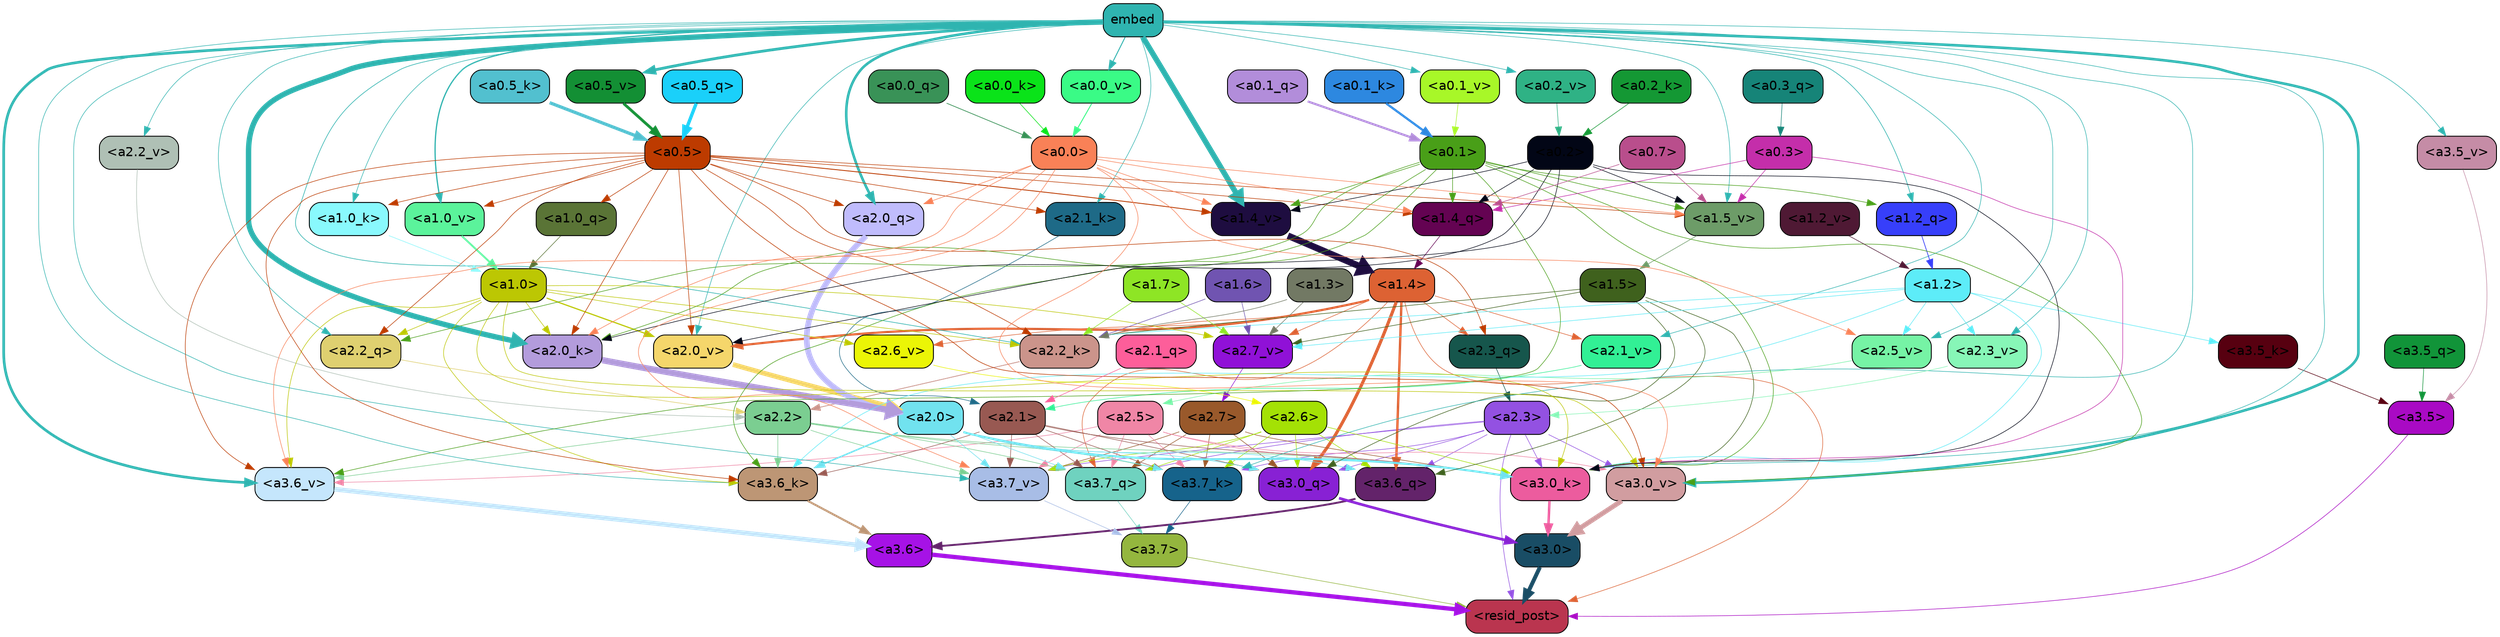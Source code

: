 strict digraph "" {
	graph [bgcolor=transparent,
		layout=dot,
		overlap=false,
		splines=true
	];
	"<a3.7>"	[color=black,
		fillcolor="#94b63e",
		fontname=Helvetica,
		shape=box,
		style="filled, rounded"];
	"<resid_post>"	[color=black,
		fillcolor="#ba354f",
		fontname=Helvetica,
		shape=box,
		style="filled, rounded"];
	"<a3.7>" -> "<resid_post>"	[color="#94b63e",
		penwidth=0.6];
	"<a3.6>"	[color=black,
		fillcolor="#a612e6",
		fontname=Helvetica,
		shape=box,
		style="filled, rounded"];
	"<a3.6>" -> "<resid_post>"	[color="#a612e6",
		penwidth=4.648244500160217];
	"<a3.5>"	[color=black,
		fillcolor="#a90ac4",
		fontname=Helvetica,
		shape=box,
		style="filled, rounded"];
	"<a3.5>" -> "<resid_post>"	[color="#a90ac4",
		penwidth=0.6];
	"<a3.0>"	[color=black,
		fillcolor="#194d65",
		fontname=Helvetica,
		shape=box,
		style="filled, rounded"];
	"<a3.0>" -> "<resid_post>"	[color="#194d65",
		penwidth=4.3288813829422];
	"<a2.3>"	[color=black,
		fillcolor="#9351e2",
		fontname=Helvetica,
		shape=box,
		style="filled, rounded"];
	"<a2.3>" -> "<resid_post>"	[color="#9351e2",
		penwidth=0.6];
	"<a3.7_q>"	[color=black,
		fillcolor="#6fd2bf",
		fontname=Helvetica,
		shape=box,
		style="filled, rounded"];
	"<a2.3>" -> "<a3.7_q>"	[color="#9351e2",
		penwidth=0.6];
	"<a3.6_q>"	[color=black,
		fillcolor="#63236a",
		fontname=Helvetica,
		shape=box,
		style="filled, rounded"];
	"<a2.3>" -> "<a3.6_q>"	[color="#9351e2",
		penwidth=0.6];
	"<a3.0_q>"	[color=black,
		fillcolor="#8821d4",
		fontname=Helvetica,
		shape=box,
		style="filled, rounded"];
	"<a2.3>" -> "<a3.0_q>"	[color="#9351e2",
		penwidth=0.6];
	"<a3.7_k>"	[color=black,
		fillcolor="#16638b",
		fontname=Helvetica,
		shape=box,
		style="filled, rounded"];
	"<a2.3>" -> "<a3.7_k>"	[color="#9351e2",
		penwidth=0.6];
	"<a3.0_k>"	[color=black,
		fillcolor="#ec5c9e",
		fontname=Helvetica,
		shape=box,
		style="filled, rounded"];
	"<a2.3>" -> "<a3.0_k>"	[color="#9351e2",
		penwidth=0.6];
	"<a3.7_v>"	[color=black,
		fillcolor="#a8bde6",
		fontname=Helvetica,
		shape=box,
		style="filled, rounded"];
	"<a2.3>" -> "<a3.7_v>"	[color="#9351e2",
		penwidth=0.6];
	"<a3.0_v>"	[color=black,
		fillcolor="#d19da0",
		fontname=Helvetica,
		shape=box,
		style="filled, rounded"];
	"<a2.3>" -> "<a3.0_v>"	[color="#9351e2",
		penwidth=0.6];
	"<a1.4>"	[color=black,
		fillcolor="#dd6233",
		fontname=Helvetica,
		shape=box,
		style="filled, rounded"];
	"<a1.4>" -> "<resid_post>"	[color="#dd6233",
		penwidth=0.6];
	"<a1.4>" -> "<a3.7_q>"	[color="#dd6233",
		penwidth=0.6];
	"<a1.4>" -> "<a3.6_q>"	[color="#dd6233",
		penwidth=2.5397292599081993];
	"<a1.4>" -> "<a3.0_q>"	[color="#dd6233",
		penwidth=3.3985572457313538];
	"<a2.3_q>"	[color=black,
		fillcolor="#16564c",
		fontname=Helvetica,
		shape=box,
		style="filled, rounded"];
	"<a1.4>" -> "<a2.3_q>"	[color="#dd6233",
		penwidth=0.6];
	"<a2.2_k>"	[color=black,
		fillcolor="#cb948b",
		fontname=Helvetica,
		shape=box,
		style="filled, rounded"];
	"<a1.4>" -> "<a2.2_k>"	[color="#dd6233",
		penwidth=0.6];
	"<a2.7_v>"	[color=black,
		fillcolor="#9011d7",
		fontname=Helvetica,
		shape=box,
		style="filled, rounded"];
	"<a1.4>" -> "<a2.7_v>"	[color="#dd6233",
		penwidth=0.6];
	"<a2.6_v>"	[color=black,
		fillcolor="#ebf506",
		fontname=Helvetica,
		shape=box,
		style="filled, rounded"];
	"<a1.4>" -> "<a2.6_v>"	[color="#dd6233",
		penwidth=0.6];
	"<a2.1_v>"	[color=black,
		fillcolor="#32f095",
		fontname=Helvetica,
		shape=box,
		style="filled, rounded"];
	"<a1.4>" -> "<a2.1_v>"	[color="#dd6233",
		penwidth=0.6];
	"<a2.0_v>"	[color=black,
		fillcolor="#f5d66b",
		fontname=Helvetica,
		shape=box,
		style="filled, rounded"];
	"<a1.4>" -> "<a2.0_v>"	[color="#dd6233",
		penwidth=2.3308929204940796];
	"<a3.7_q>" -> "<a3.7>"	[color="#6fd2bf",
		penwidth=0.6];
	"<a3.6_q>" -> "<a3.6>"	[color="#63236a",
		penwidth=2.03758105635643];
	"<a3.5_q>"	[color=black,
		fillcolor="#119439",
		fontname=Helvetica,
		shape=box,
		style="filled, rounded"];
	"<a3.5_q>" -> "<a3.5>"	[color="#119439",
		penwidth=0.6];
	"<a3.0_q>" -> "<a3.0>"	[color="#8821d4",
		penwidth=2.8638100624084473];
	"<a3.7_k>" -> "<a3.7>"	[color="#16638b",
		penwidth=0.6];
	"<a3.6_k>"	[color=black,
		fillcolor="#bd9675",
		fontname=Helvetica,
		shape=box,
		style="filled, rounded"];
	"<a3.6_k>" -> "<a3.6>"	[color="#bd9675",
		penwidth=2.174198240041733];
	"<a3.5_k>"	[color=black,
		fillcolor="#570010",
		fontname=Helvetica,
		shape=box,
		style="filled, rounded"];
	"<a3.5_k>" -> "<a3.5>"	[color="#570010",
		penwidth=0.6];
	"<a3.0_k>" -> "<a3.0>"	[color="#ec5c9e",
		penwidth=2.6274144649505615];
	"<a3.7_v>" -> "<a3.7>"	[color="#a8bde6",
		penwidth=0.6];
	"<a3.6_v>"	[color=black,
		fillcolor="#c5e6fc",
		fontname=Helvetica,
		shape=box,
		style="filled, rounded"];
	"<a3.6_v>" -> "<a3.6>"	[color="#c5e6fc",
		penwidth=5.002329230308533];
	"<a3.5_v>"	[color=black,
		fillcolor="#c58ca6",
		fontname=Helvetica,
		shape=box,
		style="filled, rounded"];
	"<a3.5_v>" -> "<a3.5>"	[color="#c58ca6",
		penwidth=0.6];
	"<a3.0_v>" -> "<a3.0>"	[color="#d19da0",
		penwidth=5.188832879066467];
	"<a2.7>"	[color=black,
		fillcolor="#99592b",
		fontname=Helvetica,
		shape=box,
		style="filled, rounded"];
	"<a2.7>" -> "<a3.7_q>"	[color="#99592b",
		penwidth=0.6];
	"<a2.7>" -> "<a3.0_q>"	[color="#99592b",
		penwidth=0.6];
	"<a2.7>" -> "<a3.7_k>"	[color="#99592b",
		penwidth=0.6];
	"<a2.7>" -> "<a3.0_k>"	[color="#99592b",
		penwidth=0.6];
	"<a2.7>" -> "<a3.7_v>"	[color="#99592b",
		penwidth=0.6];
	"<a2.6>"	[color=black,
		fillcolor="#a4e105",
		fontname=Helvetica,
		shape=box,
		style="filled, rounded"];
	"<a2.6>" -> "<a3.7_q>"	[color="#a4e105",
		penwidth=0.6];
	"<a2.6>" -> "<a3.6_q>"	[color="#a4e105",
		penwidth=0.6];
	"<a2.6>" -> "<a3.0_q>"	[color="#a4e105",
		penwidth=0.6];
	"<a2.6>" -> "<a3.7_k>"	[color="#a4e105",
		penwidth=0.6];
	"<a2.6>" -> "<a3.0_k>"	[color="#a4e105",
		penwidth=0.6];
	"<a2.6>" -> "<a3.7_v>"	[color="#a4e105",
		penwidth=0.6];
	"<a2.5>"	[color=black,
		fillcolor="#f086a6",
		fontname=Helvetica,
		shape=box,
		style="filled, rounded"];
	"<a2.5>" -> "<a3.7_q>"	[color="#f086a6",
		penwidth=0.6];
	"<a2.5>" -> "<a3.7_k>"	[color="#f086a6",
		penwidth=0.6];
	"<a2.5>" -> "<a3.0_k>"	[color="#f086a6",
		penwidth=0.6];
	"<a2.5>" -> "<a3.7_v>"	[color="#f086a6",
		penwidth=0.6];
	"<a2.5>" -> "<a3.6_v>"	[color="#f086a6",
		penwidth=0.6];
	"<a2.5>" -> "<a3.0_v>"	[color="#f086a6",
		penwidth=0.6];
	"<a2.2>"	[color=black,
		fillcolor="#7bce91",
		fontname=Helvetica,
		shape=box,
		style="filled, rounded"];
	"<a2.2>" -> "<a3.7_q>"	[color="#7bce91",
		penwidth=0.6];
	"<a2.2>" -> "<a3.7_k>"	[color="#7bce91",
		penwidth=0.6];
	"<a2.2>" -> "<a3.6_k>"	[color="#7bce91",
		penwidth=0.6];
	"<a2.2>" -> "<a3.0_k>"	[color="#7bce91",
		penwidth=0.6];
	"<a2.2>" -> "<a3.7_v>"	[color="#7bce91",
		penwidth=0.6];
	"<a2.2>" -> "<a3.6_v>"	[color="#7bce91",
		penwidth=0.6];
	"<a2.1>"	[color=black,
		fillcolor="#985952",
		fontname=Helvetica,
		shape=box,
		style="filled, rounded"];
	"<a2.1>" -> "<a3.7_q>"	[color="#985952",
		penwidth=0.6];
	"<a2.1>" -> "<a3.0_q>"	[color="#985952",
		penwidth=0.6];
	"<a2.1>" -> "<a3.7_k>"	[color="#985952",
		penwidth=0.6];
	"<a2.1>" -> "<a3.6_k>"	[color="#985952",
		penwidth=0.6];
	"<a2.1>" -> "<a3.0_k>"	[color="#985952",
		penwidth=0.6];
	"<a2.1>" -> "<a3.7_v>"	[color="#985952",
		penwidth=0.6];
	"<a2.0>"	[color=black,
		fillcolor="#71e2ef",
		fontname=Helvetica,
		shape=box,
		style="filled, rounded"];
	"<a2.0>" -> "<a3.7_q>"	[color="#71e2ef",
		penwidth=0.6];
	"<a2.0>" -> "<a3.6_q>"	[color="#71e2ef",
		penwidth=0.6];
	"<a2.0>" -> "<a3.0_q>"	[color="#71e2ef",
		penwidth=0.6];
	"<a2.0>" -> "<a3.7_k>"	[color="#71e2ef",
		penwidth=0.6];
	"<a2.0>" -> "<a3.6_k>"	[color="#71e2ef",
		penwidth=1.5717863738536835];
	"<a2.0>" -> "<a3.0_k>"	[color="#71e2ef",
		penwidth=2.205150544643402];
	"<a2.0>" -> "<a3.7_v>"	[color="#71e2ef",
		penwidth=0.6];
	"<a1.5>"	[color=black,
		fillcolor="#3f611d",
		fontname=Helvetica,
		shape=box,
		style="filled, rounded"];
	"<a1.5>" -> "<a3.6_q>"	[color="#3f611d",
		penwidth=0.6];
	"<a1.5>" -> "<a3.0_q>"	[color="#3f611d",
		penwidth=0.6];
	"<a1.5>" -> "<a3.0_k>"	[color="#3f611d",
		penwidth=0.6];
	"<a1.5>" -> "<a2.2_k>"	[color="#3f611d",
		penwidth=0.6];
	"<a1.5>" -> "<a2.7_v>"	[color="#3f611d",
		penwidth=0.6];
	embed	[color=black,
		fillcolor="#2fb4b0",
		fontname=Helvetica,
		shape=box,
		style="filled, rounded"];
	embed -> "<a3.7_k>"	[color="#2fb4b0",
		penwidth=0.6];
	embed -> "<a3.6_k>"	[color="#2fb4b0",
		penwidth=0.6];
	embed -> "<a3.0_k>"	[color="#2fb4b0",
		penwidth=0.6];
	embed -> "<a3.7_v>"	[color="#2fb4b0",
		penwidth=0.6];
	embed -> "<a3.6_v>"	[color="#2fb4b0",
		penwidth=2.882729172706604];
	embed -> "<a3.5_v>"	[color="#2fb4b0",
		penwidth=0.6];
	embed -> "<a3.0_v>"	[color="#2fb4b0",
		penwidth=2.812090039253235];
	"<a2.2_q>"	[color=black,
		fillcolor="#dfd070",
		fontname=Helvetica,
		shape=box,
		style="filled, rounded"];
	embed -> "<a2.2_q>"	[color="#2fb4b0",
		penwidth=0.6];
	"<a2.0_q>"	[color=black,
		fillcolor="#c0bcfc",
		fontname=Helvetica,
		shape=box,
		style="filled, rounded"];
	embed -> "<a2.0_q>"	[color="#2fb4b0",
		penwidth=2.773140072822571];
	embed -> "<a2.2_k>"	[color="#2fb4b0",
		penwidth=0.6694881916046143];
	"<a2.1_k>"	[color=black,
		fillcolor="#1e6a87",
		fontname=Helvetica,
		shape=box,
		style="filled, rounded"];
	embed -> "<a2.1_k>"	[color="#2fb4b0",
		penwidth=0.6];
	"<a2.0_k>"	[color=black,
		fillcolor="#b39cdc",
		fontname=Helvetica,
		shape=box,
		style="filled, rounded"];
	embed -> "<a2.0_k>"	[color="#2fb4b0",
		penwidth=5.809704422950745];
	"<a2.5_v>"	[color=black,
		fillcolor="#76f3a5",
		fontname=Helvetica,
		shape=box,
		style="filled, rounded"];
	embed -> "<a2.5_v>"	[color="#2fb4b0",
		penwidth=0.6];
	"<a2.3_v>"	[color=black,
		fillcolor="#87f6b7",
		fontname=Helvetica,
		shape=box,
		style="filled, rounded"];
	embed -> "<a2.3_v>"	[color="#2fb4b0",
		penwidth=0.6];
	"<a2.2_v>"	[color=black,
		fillcolor="#afc0b5",
		fontname=Helvetica,
		shape=box,
		style="filled, rounded"];
	embed -> "<a2.2_v>"	[color="#2fb4b0",
		penwidth=0.6];
	embed -> "<a2.1_v>"	[color="#2fb4b0",
		penwidth=0.6];
	embed -> "<a2.0_v>"	[color="#2fb4b0",
		penwidth=0.6];
	"<a1.2_q>"	[color=black,
		fillcolor="#373ffa",
		fontname=Helvetica,
		shape=box,
		style="filled, rounded"];
	embed -> "<a1.2_q>"	[color="#2fb4b0",
		penwidth=0.6789929866790771];
	"<a1.0_k>"	[color=black,
		fillcolor="#89f9fd",
		fontname=Helvetica,
		shape=box,
		style="filled, rounded"];
	embed -> "<a1.0_k>"	[color="#2fb4b0",
		penwidth=0.6];
	"<a1.5_v>"	[color=black,
		fillcolor="#6d9c68",
		fontname=Helvetica,
		shape=box,
		style="filled, rounded"];
	embed -> "<a1.5_v>"	[color="#2fb4b0",
		penwidth=0.6];
	"<a1.4_v>"	[color=black,
		fillcolor="#1e0d40",
		fontname=Helvetica,
		shape=box,
		style="filled, rounded"];
	embed -> "<a1.4_v>"	[color="#2fb4b0",
		penwidth=5.930049657821655];
	"<a1.0_v>"	[color=black,
		fillcolor="#5bf39b",
		fontname=Helvetica,
		shape=box,
		style="filled, rounded"];
	embed -> "<a1.0_v>"	[color="#2fb4b0",
		penwidth=1.3246397972106934];
	"<a0.5_v>"	[color=black,
		fillcolor="#138f34",
		fontname=Helvetica,
		shape=box,
		style="filled, rounded"];
	embed -> "<a0.5_v>"	[color="#2fb4b0",
		penwidth=2.9912296533584595];
	"<a0.2_v>"	[color=black,
		fillcolor="#2fb285",
		fontname=Helvetica,
		shape=box,
		style="filled, rounded"];
	embed -> "<a0.2_v>"	[color="#2fb4b0",
		penwidth=0.6];
	"<a0.1_v>"	[color=black,
		fillcolor="#a8f728",
		fontname=Helvetica,
		shape=box,
		style="filled, rounded"];
	embed -> "<a0.1_v>"	[color="#2fb4b0",
		penwidth=0.6];
	"<a0.0_v>"	[color=black,
		fillcolor="#3afb86",
		fontname=Helvetica,
		shape=box,
		style="filled, rounded"];
	embed -> "<a0.0_v>"	[color="#2fb4b0",
		penwidth=1.0032603740692139];
	"<a1.2>"	[color=black,
		fillcolor="#5decf8",
		fontname=Helvetica,
		shape=box,
		style="filled, rounded"];
	"<a1.2>" -> "<a3.6_k>"	[color="#5decf8",
		penwidth=0.6];
	"<a1.2>" -> "<a3.5_k>"	[color="#5decf8",
		penwidth=0.6];
	"<a1.2>" -> "<a3.0_k>"	[color="#5decf8",
		penwidth=0.6];
	"<a1.2>" -> "<a2.2_k>"	[color="#5decf8",
		penwidth=0.6];
	"<a1.2>" -> "<a2.7_v>"	[color="#5decf8",
		penwidth=0.6];
	"<a1.2>" -> "<a2.5_v>"	[color="#5decf8",
		penwidth=0.6];
	"<a1.2>" -> "<a2.3_v>"	[color="#5decf8",
		penwidth=0.6];
	"<a1.0>"	[color=black,
		fillcolor="#bcc703",
		fontname=Helvetica,
		shape=box,
		style="filled, rounded"];
	"<a1.0>" -> "<a3.6_k>"	[color="#bcc703",
		penwidth=0.6];
	"<a1.0>" -> "<a3.0_k>"	[color="#bcc703",
		penwidth=0.6];
	"<a1.0>" -> "<a3.6_v>"	[color="#bcc703",
		penwidth=0.6];
	"<a1.0>" -> "<a3.0_v>"	[color="#bcc703",
		penwidth=0.6];
	"<a1.0>" -> "<a2.2_q>"	[color="#bcc703",
		penwidth=0.6];
	"<a1.0>" -> "<a2.2_k>"	[color="#bcc703",
		penwidth=0.6];
	"<a1.0>" -> "<a2.0_k>"	[color="#bcc703",
		penwidth=0.6];
	"<a1.0>" -> "<a2.7_v>"	[color="#bcc703",
		penwidth=0.6];
	"<a1.0>" -> "<a2.6_v>"	[color="#bcc703",
		penwidth=0.6];
	"<a1.0>" -> "<a2.0_v>"	[color="#bcc703",
		penwidth=1.2632839679718018];
	"<a0.5>"	[color=black,
		fillcolor="#bd3b00",
		fontname=Helvetica,
		shape=box,
		style="filled, rounded"];
	"<a0.5>" -> "<a3.6_k>"	[color="#bd3b00",
		penwidth=0.6];
	"<a0.5>" -> "<a3.6_v>"	[color="#bd3b00",
		penwidth=0.6];
	"<a0.5>" -> "<a3.0_v>"	[color="#bd3b00",
		penwidth=0.6281400918960571];
	"<a0.5>" -> "<a2.3_q>"	[color="#bd3b00",
		penwidth=0.6];
	"<a0.5>" -> "<a2.2_q>"	[color="#bd3b00",
		penwidth=0.6];
	"<a0.5>" -> "<a2.0_q>"	[color="#bd3b00",
		penwidth=0.6];
	"<a0.5>" -> "<a2.2_k>"	[color="#bd3b00",
		penwidth=0.6];
	"<a0.5>" -> "<a2.1_k>"	[color="#bd3b00",
		penwidth=0.6];
	"<a0.5>" -> "<a2.0_k>"	[color="#bd3b00",
		penwidth=0.6196913719177246];
	"<a0.5>" -> "<a2.0_v>"	[color="#bd3b00",
		penwidth=0.6];
	"<a1.4_q>"	[color=black,
		fillcolor="#640352",
		fontname=Helvetica,
		shape=box,
		style="filled, rounded"];
	"<a0.5>" -> "<a1.4_q>"	[color="#bd3b00",
		penwidth=0.6];
	"<a1.0_q>"	[color=black,
		fillcolor="#5a7436",
		fontname=Helvetica,
		shape=box,
		style="filled, rounded"];
	"<a0.5>" -> "<a1.0_q>"	[color="#bd3b00",
		penwidth=0.6];
	"<a0.5>" -> "<a1.0_k>"	[color="#bd3b00",
		penwidth=0.6];
	"<a0.5>" -> "<a1.5_v>"	[color="#bd3b00",
		penwidth=0.6];
	"<a0.5>" -> "<a1.4_v>"	[color="#bd3b00",
		penwidth=0.9038386344909668];
	"<a0.5>" -> "<a1.0_v>"	[color="#bd3b00",
		penwidth=0.6];
	"<a0.1>"	[color=black,
		fillcolor="#499f18",
		fontname=Helvetica,
		shape=box,
		style="filled, rounded"];
	"<a0.1>" -> "<a3.6_k>"	[color="#499f18",
		penwidth=0.6];
	"<a0.1>" -> "<a3.0_k>"	[color="#499f18",
		penwidth=0.6];
	"<a0.1>" -> "<a3.6_v>"	[color="#499f18",
		penwidth=0.6];
	"<a0.1>" -> "<a3.0_v>"	[color="#499f18",
		penwidth=0.6];
	"<a0.1>" -> "<a2.2_q>"	[color="#499f18",
		penwidth=0.6];
	"<a0.1>" -> "<a2.0_k>"	[color="#499f18",
		penwidth=0.6];
	"<a0.1>" -> "<a1.4_q>"	[color="#499f18",
		penwidth=0.6];
	"<a0.1>" -> "<a1.2_q>"	[color="#499f18",
		penwidth=0.6];
	"<a0.1>" -> "<a1.5_v>"	[color="#499f18",
		penwidth=0.6];
	"<a0.1>" -> "<a1.4_v>"	[color="#499f18",
		penwidth=0.6];
	"<a0.3>"	[color=black,
		fillcolor="#c42eaa",
		fontname=Helvetica,
		shape=box,
		style="filled, rounded"];
	"<a0.3>" -> "<a3.0_k>"	[color="#c42eaa",
		penwidth=0.6];
	"<a0.3>" -> "<a1.4_q>"	[color="#c42eaa",
		penwidth=0.6];
	"<a0.3>" -> "<a1.5_v>"	[color="#c42eaa",
		penwidth=0.6];
	"<a0.2>"	[color=black,
		fillcolor="#020616",
		fontname=Helvetica,
		shape=box,
		style="filled, rounded"];
	"<a0.2>" -> "<a3.0_k>"	[color="#020616",
		penwidth=0.6];
	"<a0.2>" -> "<a2.0_k>"	[color="#020616",
		penwidth=0.6];
	"<a0.2>" -> "<a2.0_v>"	[color="#020616",
		penwidth=0.6];
	"<a0.2>" -> "<a1.4_q>"	[color="#020616",
		penwidth=0.6];
	"<a0.2>" -> "<a1.5_v>"	[color="#020616",
		penwidth=0.6];
	"<a0.2>" -> "<a1.4_v>"	[color="#020616",
		penwidth=0.6];
	"<a0.0>"	[color=black,
		fillcolor="#f98157",
		fontname=Helvetica,
		shape=box,
		style="filled, rounded"];
	"<a0.0>" -> "<a3.7_v>"	[color="#f98157",
		penwidth=0.6];
	"<a0.0>" -> "<a3.6_v>"	[color="#f98157",
		penwidth=0.6];
	"<a0.0>" -> "<a3.0_v>"	[color="#f98157",
		penwidth=0.6];
	"<a0.0>" -> "<a2.0_q>"	[color="#f98157",
		penwidth=0.6];
	"<a0.0>" -> "<a2.0_k>"	[color="#f98157",
		penwidth=0.6];
	"<a0.0>" -> "<a2.5_v>"	[color="#f98157",
		penwidth=0.6];
	"<a0.0>" -> "<a1.4_q>"	[color="#f98157",
		penwidth=0.6];
	"<a0.0>" -> "<a1.5_v>"	[color="#f98157",
		penwidth=0.6];
	"<a0.0>" -> "<a1.4_v>"	[color="#f98157",
		penwidth=0.6];
	"<a2.3_q>" -> "<a2.3>"	[color="#16564c",
		penwidth=0.6];
	"<a2.2_q>" -> "<a2.2>"	[color="#dfd070",
		penwidth=0.6299107074737549];
	"<a2.1_q>"	[color=black,
		fillcolor="#fd5e9a",
		fontname=Helvetica,
		shape=box,
		style="filled, rounded"];
	"<a2.1_q>" -> "<a2.1>"	[color="#fd5e9a",
		penwidth=0.6];
	"<a2.0_q>" -> "<a2.0>"	[color="#c0bcfc",
		penwidth=6.081655263900757];
	"<a2.2_k>" -> "<a2.2>"	[color="#cb948b",
		penwidth=0.8337457180023193];
	"<a2.1_k>" -> "<a2.1>"	[color="#1e6a87",
		penwidth=0.6];
	"<a2.0_k>" -> "<a2.0>"	[color="#b39cdc",
		penwidth=6.795950889587402];
	"<a2.7_v>" -> "<a2.7>"	[color="#9011d7",
		penwidth=0.6];
	"<a2.6_v>" -> "<a2.6>"	[color="#ebf506",
		penwidth=0.6];
	"<a2.5_v>" -> "<a2.5>"	[color="#76f3a5",
		penwidth=0.6];
	"<a2.3_v>" -> "<a2.3>"	[color="#87f6b7",
		penwidth=0.6];
	"<a2.2_v>" -> "<a2.2>"	[color="#afc0b5",
		penwidth=0.6];
	"<a2.1_v>" -> "<a2.1>"	[color="#32f095",
		penwidth=0.6];
	"<a2.0_v>" -> "<a2.0>"	[color="#f5d66b",
		penwidth=5.211444020271301];
	"<a1.7>"	[color=black,
		fillcolor="#8ee525",
		fontname=Helvetica,
		shape=box,
		style="filled, rounded"];
	"<a1.7>" -> "<a2.2_k>"	[color="#8ee525",
		penwidth=0.6];
	"<a1.7>" -> "<a2.7_v>"	[color="#8ee525",
		penwidth=0.6];
	"<a1.6>"	[color=black,
		fillcolor="#7054b1",
		fontname=Helvetica,
		shape=box,
		style="filled, rounded"];
	"<a1.6>" -> "<a2.2_k>"	[color="#7054b1",
		penwidth=0.6];
	"<a1.6>" -> "<a2.7_v>"	[color="#7054b1",
		penwidth=0.6];
	"<a1.3>"	[color=black,
		fillcolor="#727964",
		fontname=Helvetica,
		shape=box,
		style="filled, rounded"];
	"<a1.3>" -> "<a2.2_k>"	[color="#727964",
		penwidth=0.6];
	"<a1.3>" -> "<a2.7_v>"	[color="#727964",
		penwidth=0.6];
	"<a1.4_q>" -> "<a1.4>"	[color="#640352",
		penwidth=0.6];
	"<a1.2_q>" -> "<a1.2>"	[color="#373ffa",
		penwidth=0.7635738849639893];
	"<a1.0_q>" -> "<a1.0>"	[color="#5a7436",
		penwidth=0.6];
	"<a1.0_k>" -> "<a1.0>"	[color="#89f9fd",
		penwidth=0.6];
	"<a1.5_v>" -> "<a1.5>"	[color="#6d9c68",
		penwidth=0.6];
	"<a1.4_v>" -> "<a1.4>"	[color="#1e0d40",
		penwidth=7.066803693771362];
	"<a1.2_v>"	[color=black,
		fillcolor="#4f1934",
		fontname=Helvetica,
		shape=box,
		style="filled, rounded"];
	"<a1.2_v>" -> "<a1.2>"	[color="#4f1934",
		penwidth=0.6];
	"<a1.0_v>" -> "<a1.0>"	[color="#5bf39b",
		penwidth=1.970656156539917];
	"<a0.7>"	[color=black,
		fillcolor="#b94e8c",
		fontname=Helvetica,
		shape=box,
		style="filled, rounded"];
	"<a0.7>" -> "<a1.4_q>"	[color="#b94e8c",
		penwidth=0.6];
	"<a0.7>" -> "<a1.5_v>"	[color="#b94e8c",
		penwidth=0.6];
	"<a0.5_q>"	[color=black,
		fillcolor="#1ad0fa",
		fontname=Helvetica,
		shape=box,
		style="filled, rounded"];
	"<a0.5_q>" -> "<a0.5>"	[color="#1ad0fa",
		penwidth=3.6266062557697296];
	"<a0.3_q>"	[color=black,
		fillcolor="#168478",
		fontname=Helvetica,
		shape=box,
		style="filled, rounded"];
	"<a0.3_q>" -> "<a0.3>"	[color="#168478",
		penwidth=0.6];
	"<a0.1_q>"	[color=black,
		fillcolor="#b28dda",
		fontname=Helvetica,
		shape=box,
		style="filled, rounded"];
	"<a0.1_q>" -> "<a0.1>"	[color="#b28dda",
		penwidth=2.2995558977127075];
	"<a0.0_q>"	[color=black,
		fillcolor="#399257",
		fontname=Helvetica,
		shape=box,
		style="filled, rounded"];
	"<a0.0_q>" -> "<a0.0>"	[color="#399257",
		penwidth=0.7591052055358887];
	"<a0.5_k>"	[color=black,
		fillcolor="#52c0cf",
		fontname=Helvetica,
		shape=box,
		style="filled, rounded"];
	"<a0.5_k>" -> "<a0.5>"	[color="#52c0cf",
		penwidth=3.475644141435623];
	"<a0.2_k>"	[color=black,
		fillcolor="#149834",
		fontname=Helvetica,
		shape=box,
		style="filled, rounded"];
	"<a0.2_k>" -> "<a0.2>"	[color="#149834",
		penwidth=0.6];
	"<a0.1_k>"	[color=black,
		fillcolor="#2d88e0",
		fontname=Helvetica,
		shape=box,
		style="filled, rounded"];
	"<a0.1_k>" -> "<a0.1>"	[color="#2d88e0",
		penwidth=2.3508740663528442];
	"<a0.0_k>"	[color=black,
		fillcolor="#0ae319",
		fontname=Helvetica,
		shape=box,
		style="filled, rounded"];
	"<a0.0_k>" -> "<a0.0>"	[color="#0ae319",
		penwidth=0.6416475772857666];
	"<a0.5_v>" -> "<a0.5>"	[color="#138f34",
		penwidth=3.019147038459778];
	"<a0.2_v>" -> "<a0.2>"	[color="#2fb285",
		penwidth=0.6];
	"<a0.1_v>" -> "<a0.1>"	[color="#a8f728",
		penwidth=0.6];
	"<a0.0_v>" -> "<a0.0>"	[color="#3afb86",
		penwidth=1.0116496086120605];
}
